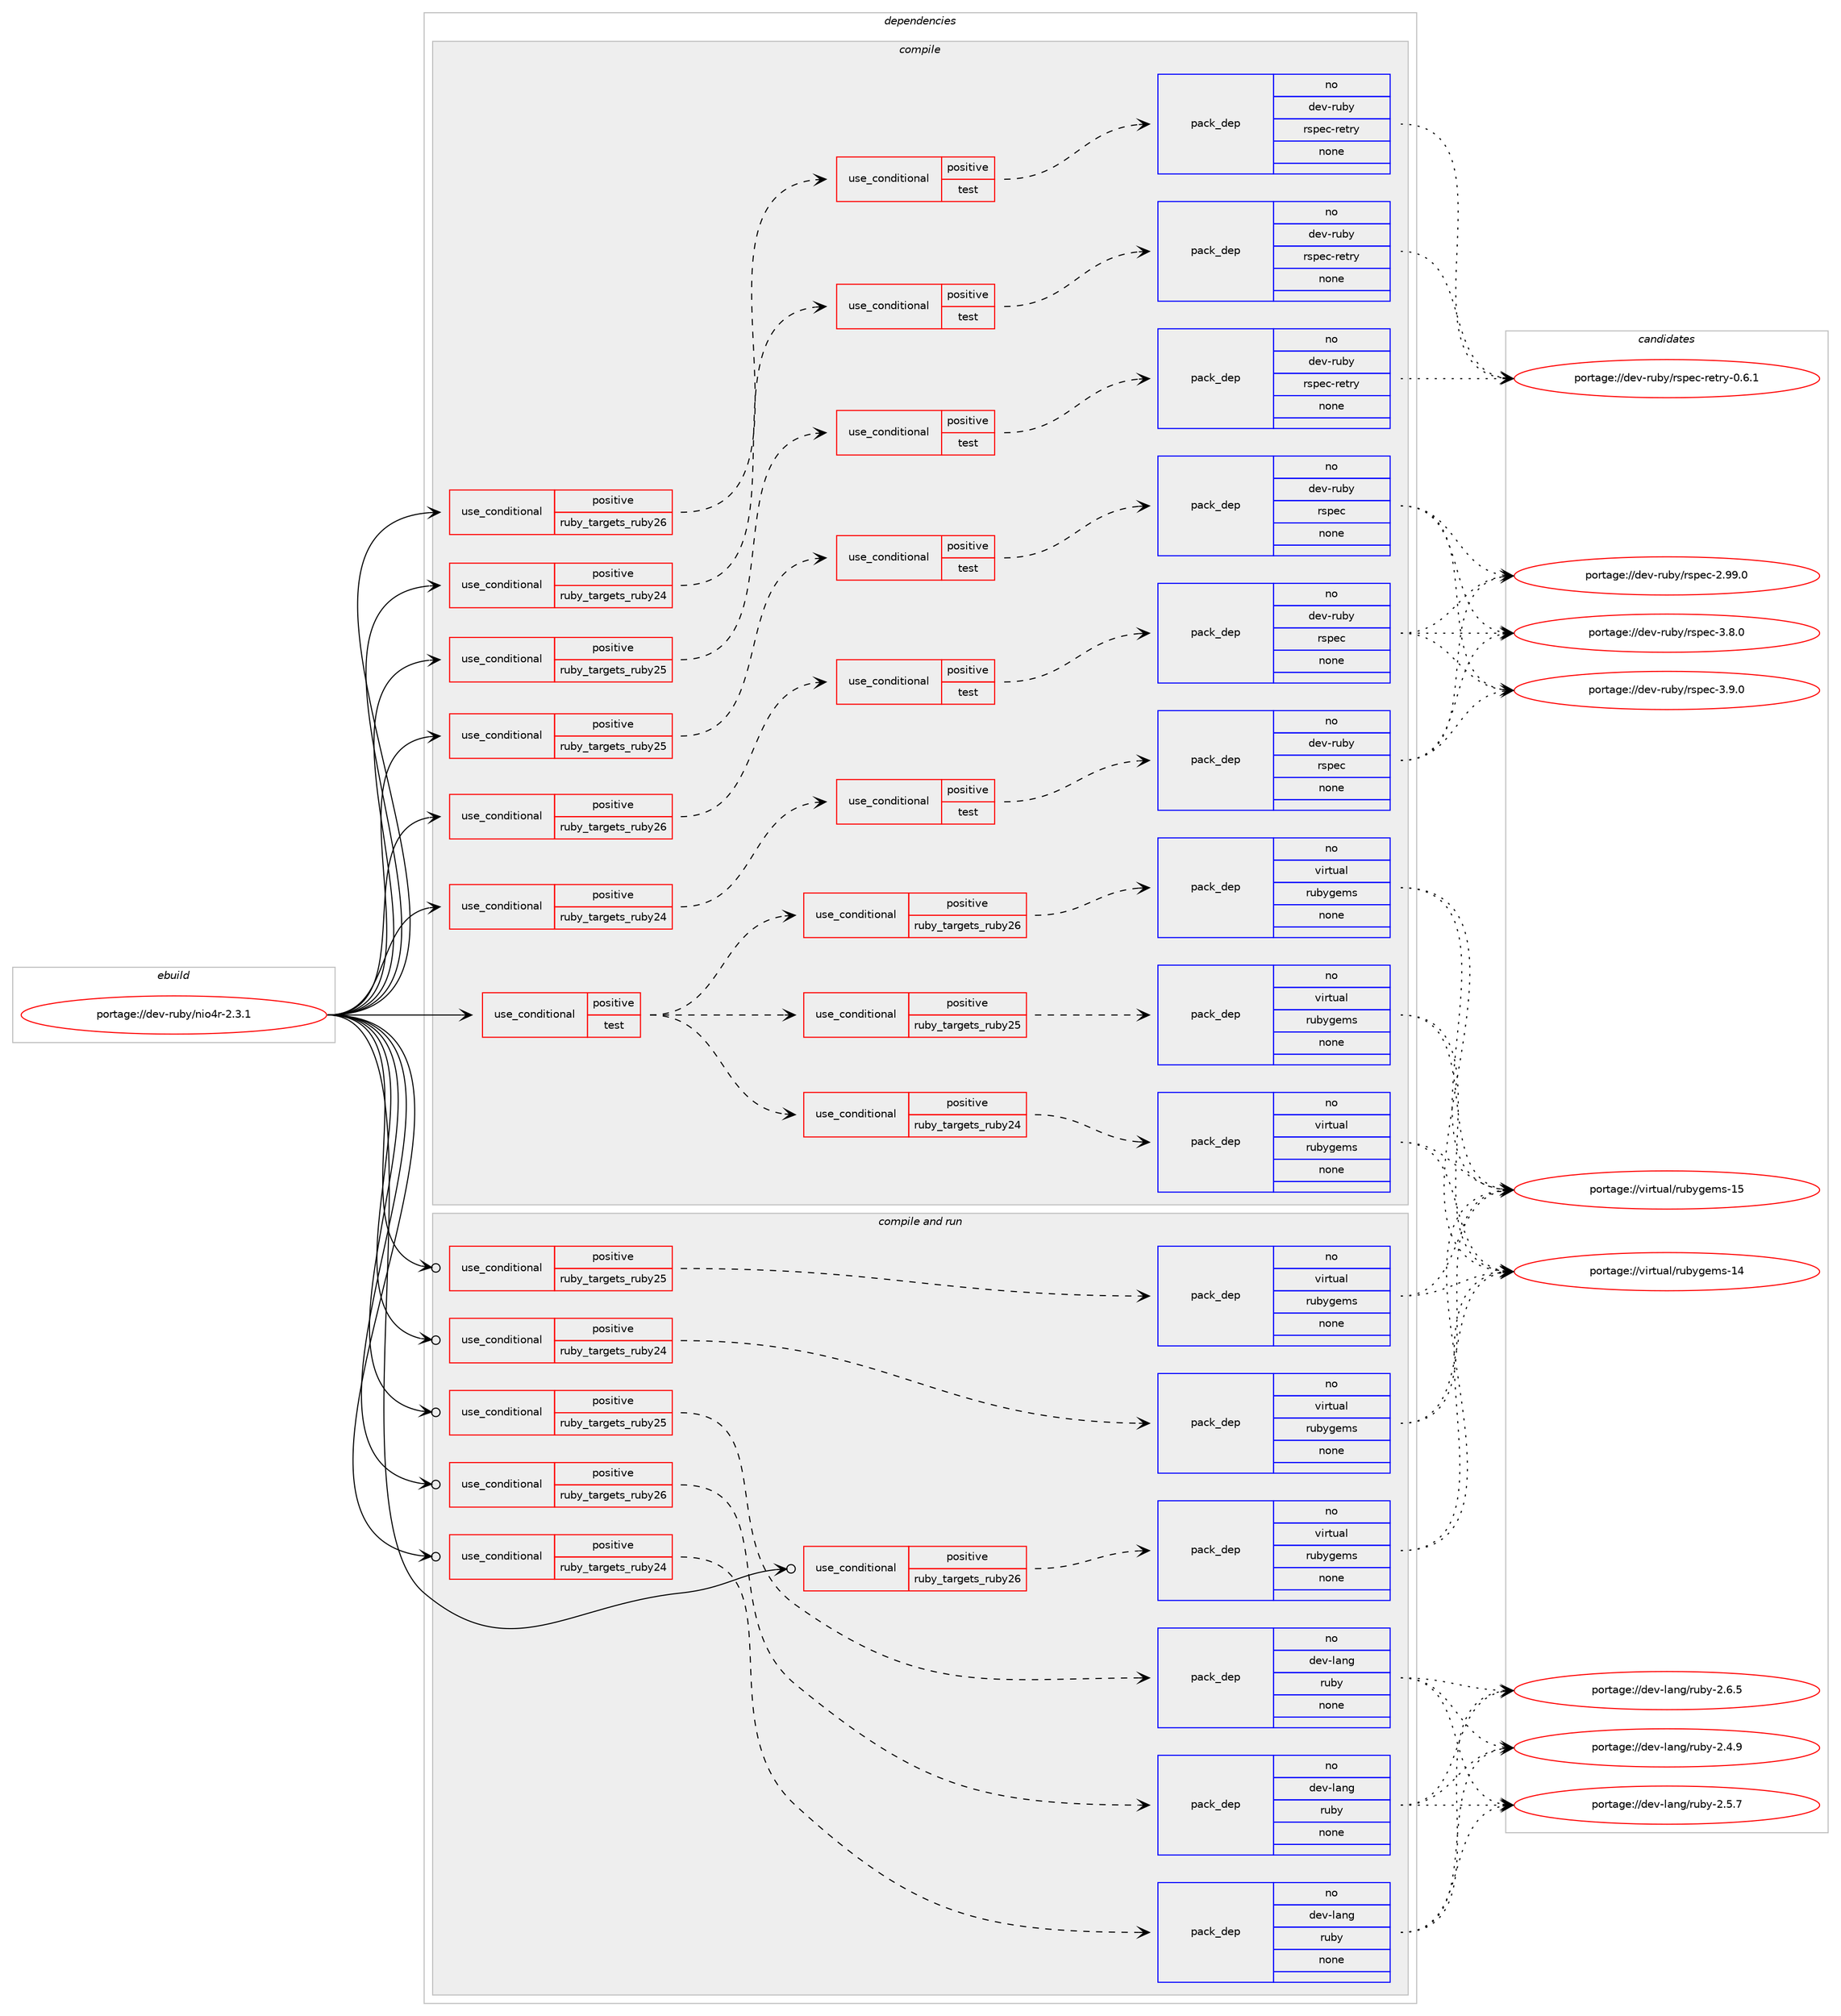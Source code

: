 digraph prolog {

# *************
# Graph options
# *************

newrank=true;
concentrate=true;
compound=true;
graph [rankdir=LR,fontname=Helvetica,fontsize=10,ranksep=1.5];#, ranksep=2.5, nodesep=0.2];
edge  [arrowhead=vee];
node  [fontname=Helvetica,fontsize=10];

# **********
# The ebuild
# **********

subgraph cluster_leftcol {
color=gray;
rank=same;
label=<<i>ebuild</i>>;
id [label="portage://dev-ruby/nio4r-2.3.1", color=red, width=4, href="../dev-ruby/nio4r-2.3.1.svg"];
}

# ****************
# The dependencies
# ****************

subgraph cluster_midcol {
color=gray;
label=<<i>dependencies</i>>;
subgraph cluster_compile {
fillcolor="#eeeeee";
style=filled;
label=<<i>compile</i>>;
subgraph cond57782 {
dependency231692 [label=<<TABLE BORDER="0" CELLBORDER="1" CELLSPACING="0" CELLPADDING="4"><TR><TD ROWSPAN="3" CELLPADDING="10">use_conditional</TD></TR><TR><TD>positive</TD></TR><TR><TD>ruby_targets_ruby24</TD></TR></TABLE>>, shape=none, color=red];
subgraph cond57783 {
dependency231693 [label=<<TABLE BORDER="0" CELLBORDER="1" CELLSPACING="0" CELLPADDING="4"><TR><TD ROWSPAN="3" CELLPADDING="10">use_conditional</TD></TR><TR><TD>positive</TD></TR><TR><TD>test</TD></TR></TABLE>>, shape=none, color=red];
subgraph pack170374 {
dependency231694 [label=<<TABLE BORDER="0" CELLBORDER="1" CELLSPACING="0" CELLPADDING="4" WIDTH="220"><TR><TD ROWSPAN="6" CELLPADDING="30">pack_dep</TD></TR><TR><TD WIDTH="110">no</TD></TR><TR><TD>dev-ruby</TD></TR><TR><TD>rspec</TD></TR><TR><TD>none</TD></TR><TR><TD></TD></TR></TABLE>>, shape=none, color=blue];
}
dependency231693:e -> dependency231694:w [weight=20,style="dashed",arrowhead="vee"];
}
dependency231692:e -> dependency231693:w [weight=20,style="dashed",arrowhead="vee"];
}
id:e -> dependency231692:w [weight=20,style="solid",arrowhead="vee"];
subgraph cond57784 {
dependency231695 [label=<<TABLE BORDER="0" CELLBORDER="1" CELLSPACING="0" CELLPADDING="4"><TR><TD ROWSPAN="3" CELLPADDING="10">use_conditional</TD></TR><TR><TD>positive</TD></TR><TR><TD>ruby_targets_ruby24</TD></TR></TABLE>>, shape=none, color=red];
subgraph cond57785 {
dependency231696 [label=<<TABLE BORDER="0" CELLBORDER="1" CELLSPACING="0" CELLPADDING="4"><TR><TD ROWSPAN="3" CELLPADDING="10">use_conditional</TD></TR><TR><TD>positive</TD></TR><TR><TD>test</TD></TR></TABLE>>, shape=none, color=red];
subgraph pack170375 {
dependency231697 [label=<<TABLE BORDER="0" CELLBORDER="1" CELLSPACING="0" CELLPADDING="4" WIDTH="220"><TR><TD ROWSPAN="6" CELLPADDING="30">pack_dep</TD></TR><TR><TD WIDTH="110">no</TD></TR><TR><TD>dev-ruby</TD></TR><TR><TD>rspec-retry</TD></TR><TR><TD>none</TD></TR><TR><TD></TD></TR></TABLE>>, shape=none, color=blue];
}
dependency231696:e -> dependency231697:w [weight=20,style="dashed",arrowhead="vee"];
}
dependency231695:e -> dependency231696:w [weight=20,style="dashed",arrowhead="vee"];
}
id:e -> dependency231695:w [weight=20,style="solid",arrowhead="vee"];
subgraph cond57786 {
dependency231698 [label=<<TABLE BORDER="0" CELLBORDER="1" CELLSPACING="0" CELLPADDING="4"><TR><TD ROWSPAN="3" CELLPADDING="10">use_conditional</TD></TR><TR><TD>positive</TD></TR><TR><TD>ruby_targets_ruby25</TD></TR></TABLE>>, shape=none, color=red];
subgraph cond57787 {
dependency231699 [label=<<TABLE BORDER="0" CELLBORDER="1" CELLSPACING="0" CELLPADDING="4"><TR><TD ROWSPAN="3" CELLPADDING="10">use_conditional</TD></TR><TR><TD>positive</TD></TR><TR><TD>test</TD></TR></TABLE>>, shape=none, color=red];
subgraph pack170376 {
dependency231700 [label=<<TABLE BORDER="0" CELLBORDER="1" CELLSPACING="0" CELLPADDING="4" WIDTH="220"><TR><TD ROWSPAN="6" CELLPADDING="30">pack_dep</TD></TR><TR><TD WIDTH="110">no</TD></TR><TR><TD>dev-ruby</TD></TR><TR><TD>rspec</TD></TR><TR><TD>none</TD></TR><TR><TD></TD></TR></TABLE>>, shape=none, color=blue];
}
dependency231699:e -> dependency231700:w [weight=20,style="dashed",arrowhead="vee"];
}
dependency231698:e -> dependency231699:w [weight=20,style="dashed",arrowhead="vee"];
}
id:e -> dependency231698:w [weight=20,style="solid",arrowhead="vee"];
subgraph cond57788 {
dependency231701 [label=<<TABLE BORDER="0" CELLBORDER="1" CELLSPACING="0" CELLPADDING="4"><TR><TD ROWSPAN="3" CELLPADDING="10">use_conditional</TD></TR><TR><TD>positive</TD></TR><TR><TD>ruby_targets_ruby25</TD></TR></TABLE>>, shape=none, color=red];
subgraph cond57789 {
dependency231702 [label=<<TABLE BORDER="0" CELLBORDER="1" CELLSPACING="0" CELLPADDING="4"><TR><TD ROWSPAN="3" CELLPADDING="10">use_conditional</TD></TR><TR><TD>positive</TD></TR><TR><TD>test</TD></TR></TABLE>>, shape=none, color=red];
subgraph pack170377 {
dependency231703 [label=<<TABLE BORDER="0" CELLBORDER="1" CELLSPACING="0" CELLPADDING="4" WIDTH="220"><TR><TD ROWSPAN="6" CELLPADDING="30">pack_dep</TD></TR><TR><TD WIDTH="110">no</TD></TR><TR><TD>dev-ruby</TD></TR><TR><TD>rspec-retry</TD></TR><TR><TD>none</TD></TR><TR><TD></TD></TR></TABLE>>, shape=none, color=blue];
}
dependency231702:e -> dependency231703:w [weight=20,style="dashed",arrowhead="vee"];
}
dependency231701:e -> dependency231702:w [weight=20,style="dashed",arrowhead="vee"];
}
id:e -> dependency231701:w [weight=20,style="solid",arrowhead="vee"];
subgraph cond57790 {
dependency231704 [label=<<TABLE BORDER="0" CELLBORDER="1" CELLSPACING="0" CELLPADDING="4"><TR><TD ROWSPAN="3" CELLPADDING="10">use_conditional</TD></TR><TR><TD>positive</TD></TR><TR><TD>ruby_targets_ruby26</TD></TR></TABLE>>, shape=none, color=red];
subgraph cond57791 {
dependency231705 [label=<<TABLE BORDER="0" CELLBORDER="1" CELLSPACING="0" CELLPADDING="4"><TR><TD ROWSPAN="3" CELLPADDING="10">use_conditional</TD></TR><TR><TD>positive</TD></TR><TR><TD>test</TD></TR></TABLE>>, shape=none, color=red];
subgraph pack170378 {
dependency231706 [label=<<TABLE BORDER="0" CELLBORDER="1" CELLSPACING="0" CELLPADDING="4" WIDTH="220"><TR><TD ROWSPAN="6" CELLPADDING="30">pack_dep</TD></TR><TR><TD WIDTH="110">no</TD></TR><TR><TD>dev-ruby</TD></TR><TR><TD>rspec</TD></TR><TR><TD>none</TD></TR><TR><TD></TD></TR></TABLE>>, shape=none, color=blue];
}
dependency231705:e -> dependency231706:w [weight=20,style="dashed",arrowhead="vee"];
}
dependency231704:e -> dependency231705:w [weight=20,style="dashed",arrowhead="vee"];
}
id:e -> dependency231704:w [weight=20,style="solid",arrowhead="vee"];
subgraph cond57792 {
dependency231707 [label=<<TABLE BORDER="0" CELLBORDER="1" CELLSPACING="0" CELLPADDING="4"><TR><TD ROWSPAN="3" CELLPADDING="10">use_conditional</TD></TR><TR><TD>positive</TD></TR><TR><TD>ruby_targets_ruby26</TD></TR></TABLE>>, shape=none, color=red];
subgraph cond57793 {
dependency231708 [label=<<TABLE BORDER="0" CELLBORDER="1" CELLSPACING="0" CELLPADDING="4"><TR><TD ROWSPAN="3" CELLPADDING="10">use_conditional</TD></TR><TR><TD>positive</TD></TR><TR><TD>test</TD></TR></TABLE>>, shape=none, color=red];
subgraph pack170379 {
dependency231709 [label=<<TABLE BORDER="0" CELLBORDER="1" CELLSPACING="0" CELLPADDING="4" WIDTH="220"><TR><TD ROWSPAN="6" CELLPADDING="30">pack_dep</TD></TR><TR><TD WIDTH="110">no</TD></TR><TR><TD>dev-ruby</TD></TR><TR><TD>rspec-retry</TD></TR><TR><TD>none</TD></TR><TR><TD></TD></TR></TABLE>>, shape=none, color=blue];
}
dependency231708:e -> dependency231709:w [weight=20,style="dashed",arrowhead="vee"];
}
dependency231707:e -> dependency231708:w [weight=20,style="dashed",arrowhead="vee"];
}
id:e -> dependency231707:w [weight=20,style="solid",arrowhead="vee"];
subgraph cond57794 {
dependency231710 [label=<<TABLE BORDER="0" CELLBORDER="1" CELLSPACING="0" CELLPADDING="4"><TR><TD ROWSPAN="3" CELLPADDING="10">use_conditional</TD></TR><TR><TD>positive</TD></TR><TR><TD>test</TD></TR></TABLE>>, shape=none, color=red];
subgraph cond57795 {
dependency231711 [label=<<TABLE BORDER="0" CELLBORDER="1" CELLSPACING="0" CELLPADDING="4"><TR><TD ROWSPAN="3" CELLPADDING="10">use_conditional</TD></TR><TR><TD>positive</TD></TR><TR><TD>ruby_targets_ruby24</TD></TR></TABLE>>, shape=none, color=red];
subgraph pack170380 {
dependency231712 [label=<<TABLE BORDER="0" CELLBORDER="1" CELLSPACING="0" CELLPADDING="4" WIDTH="220"><TR><TD ROWSPAN="6" CELLPADDING="30">pack_dep</TD></TR><TR><TD WIDTH="110">no</TD></TR><TR><TD>virtual</TD></TR><TR><TD>rubygems</TD></TR><TR><TD>none</TD></TR><TR><TD></TD></TR></TABLE>>, shape=none, color=blue];
}
dependency231711:e -> dependency231712:w [weight=20,style="dashed",arrowhead="vee"];
}
dependency231710:e -> dependency231711:w [weight=20,style="dashed",arrowhead="vee"];
subgraph cond57796 {
dependency231713 [label=<<TABLE BORDER="0" CELLBORDER="1" CELLSPACING="0" CELLPADDING="4"><TR><TD ROWSPAN="3" CELLPADDING="10">use_conditional</TD></TR><TR><TD>positive</TD></TR><TR><TD>ruby_targets_ruby25</TD></TR></TABLE>>, shape=none, color=red];
subgraph pack170381 {
dependency231714 [label=<<TABLE BORDER="0" CELLBORDER="1" CELLSPACING="0" CELLPADDING="4" WIDTH="220"><TR><TD ROWSPAN="6" CELLPADDING="30">pack_dep</TD></TR><TR><TD WIDTH="110">no</TD></TR><TR><TD>virtual</TD></TR><TR><TD>rubygems</TD></TR><TR><TD>none</TD></TR><TR><TD></TD></TR></TABLE>>, shape=none, color=blue];
}
dependency231713:e -> dependency231714:w [weight=20,style="dashed",arrowhead="vee"];
}
dependency231710:e -> dependency231713:w [weight=20,style="dashed",arrowhead="vee"];
subgraph cond57797 {
dependency231715 [label=<<TABLE BORDER="0" CELLBORDER="1" CELLSPACING="0" CELLPADDING="4"><TR><TD ROWSPAN="3" CELLPADDING="10">use_conditional</TD></TR><TR><TD>positive</TD></TR><TR><TD>ruby_targets_ruby26</TD></TR></TABLE>>, shape=none, color=red];
subgraph pack170382 {
dependency231716 [label=<<TABLE BORDER="0" CELLBORDER="1" CELLSPACING="0" CELLPADDING="4" WIDTH="220"><TR><TD ROWSPAN="6" CELLPADDING="30">pack_dep</TD></TR><TR><TD WIDTH="110">no</TD></TR><TR><TD>virtual</TD></TR><TR><TD>rubygems</TD></TR><TR><TD>none</TD></TR><TR><TD></TD></TR></TABLE>>, shape=none, color=blue];
}
dependency231715:e -> dependency231716:w [weight=20,style="dashed",arrowhead="vee"];
}
dependency231710:e -> dependency231715:w [weight=20,style="dashed",arrowhead="vee"];
}
id:e -> dependency231710:w [weight=20,style="solid",arrowhead="vee"];
}
subgraph cluster_compileandrun {
fillcolor="#eeeeee";
style=filled;
label=<<i>compile and run</i>>;
subgraph cond57798 {
dependency231717 [label=<<TABLE BORDER="0" CELLBORDER="1" CELLSPACING="0" CELLPADDING="4"><TR><TD ROWSPAN="3" CELLPADDING="10">use_conditional</TD></TR><TR><TD>positive</TD></TR><TR><TD>ruby_targets_ruby24</TD></TR></TABLE>>, shape=none, color=red];
subgraph pack170383 {
dependency231718 [label=<<TABLE BORDER="0" CELLBORDER="1" CELLSPACING="0" CELLPADDING="4" WIDTH="220"><TR><TD ROWSPAN="6" CELLPADDING="30">pack_dep</TD></TR><TR><TD WIDTH="110">no</TD></TR><TR><TD>dev-lang</TD></TR><TR><TD>ruby</TD></TR><TR><TD>none</TD></TR><TR><TD></TD></TR></TABLE>>, shape=none, color=blue];
}
dependency231717:e -> dependency231718:w [weight=20,style="dashed",arrowhead="vee"];
}
id:e -> dependency231717:w [weight=20,style="solid",arrowhead="odotvee"];
subgraph cond57799 {
dependency231719 [label=<<TABLE BORDER="0" CELLBORDER="1" CELLSPACING="0" CELLPADDING="4"><TR><TD ROWSPAN="3" CELLPADDING="10">use_conditional</TD></TR><TR><TD>positive</TD></TR><TR><TD>ruby_targets_ruby24</TD></TR></TABLE>>, shape=none, color=red];
subgraph pack170384 {
dependency231720 [label=<<TABLE BORDER="0" CELLBORDER="1" CELLSPACING="0" CELLPADDING="4" WIDTH="220"><TR><TD ROWSPAN="6" CELLPADDING="30">pack_dep</TD></TR><TR><TD WIDTH="110">no</TD></TR><TR><TD>virtual</TD></TR><TR><TD>rubygems</TD></TR><TR><TD>none</TD></TR><TR><TD></TD></TR></TABLE>>, shape=none, color=blue];
}
dependency231719:e -> dependency231720:w [weight=20,style="dashed",arrowhead="vee"];
}
id:e -> dependency231719:w [weight=20,style="solid",arrowhead="odotvee"];
subgraph cond57800 {
dependency231721 [label=<<TABLE BORDER="0" CELLBORDER="1" CELLSPACING="0" CELLPADDING="4"><TR><TD ROWSPAN="3" CELLPADDING="10">use_conditional</TD></TR><TR><TD>positive</TD></TR><TR><TD>ruby_targets_ruby25</TD></TR></TABLE>>, shape=none, color=red];
subgraph pack170385 {
dependency231722 [label=<<TABLE BORDER="0" CELLBORDER="1" CELLSPACING="0" CELLPADDING="4" WIDTH="220"><TR><TD ROWSPAN="6" CELLPADDING="30">pack_dep</TD></TR><TR><TD WIDTH="110">no</TD></TR><TR><TD>dev-lang</TD></TR><TR><TD>ruby</TD></TR><TR><TD>none</TD></TR><TR><TD></TD></TR></TABLE>>, shape=none, color=blue];
}
dependency231721:e -> dependency231722:w [weight=20,style="dashed",arrowhead="vee"];
}
id:e -> dependency231721:w [weight=20,style="solid",arrowhead="odotvee"];
subgraph cond57801 {
dependency231723 [label=<<TABLE BORDER="0" CELLBORDER="1" CELLSPACING="0" CELLPADDING="4"><TR><TD ROWSPAN="3" CELLPADDING="10">use_conditional</TD></TR><TR><TD>positive</TD></TR><TR><TD>ruby_targets_ruby25</TD></TR></TABLE>>, shape=none, color=red];
subgraph pack170386 {
dependency231724 [label=<<TABLE BORDER="0" CELLBORDER="1" CELLSPACING="0" CELLPADDING="4" WIDTH="220"><TR><TD ROWSPAN="6" CELLPADDING="30">pack_dep</TD></TR><TR><TD WIDTH="110">no</TD></TR><TR><TD>virtual</TD></TR><TR><TD>rubygems</TD></TR><TR><TD>none</TD></TR><TR><TD></TD></TR></TABLE>>, shape=none, color=blue];
}
dependency231723:e -> dependency231724:w [weight=20,style="dashed",arrowhead="vee"];
}
id:e -> dependency231723:w [weight=20,style="solid",arrowhead="odotvee"];
subgraph cond57802 {
dependency231725 [label=<<TABLE BORDER="0" CELLBORDER="1" CELLSPACING="0" CELLPADDING="4"><TR><TD ROWSPAN="3" CELLPADDING="10">use_conditional</TD></TR><TR><TD>positive</TD></TR><TR><TD>ruby_targets_ruby26</TD></TR></TABLE>>, shape=none, color=red];
subgraph pack170387 {
dependency231726 [label=<<TABLE BORDER="0" CELLBORDER="1" CELLSPACING="0" CELLPADDING="4" WIDTH="220"><TR><TD ROWSPAN="6" CELLPADDING="30">pack_dep</TD></TR><TR><TD WIDTH="110">no</TD></TR><TR><TD>dev-lang</TD></TR><TR><TD>ruby</TD></TR><TR><TD>none</TD></TR><TR><TD></TD></TR></TABLE>>, shape=none, color=blue];
}
dependency231725:e -> dependency231726:w [weight=20,style="dashed",arrowhead="vee"];
}
id:e -> dependency231725:w [weight=20,style="solid",arrowhead="odotvee"];
subgraph cond57803 {
dependency231727 [label=<<TABLE BORDER="0" CELLBORDER="1" CELLSPACING="0" CELLPADDING="4"><TR><TD ROWSPAN="3" CELLPADDING="10">use_conditional</TD></TR><TR><TD>positive</TD></TR><TR><TD>ruby_targets_ruby26</TD></TR></TABLE>>, shape=none, color=red];
subgraph pack170388 {
dependency231728 [label=<<TABLE BORDER="0" CELLBORDER="1" CELLSPACING="0" CELLPADDING="4" WIDTH="220"><TR><TD ROWSPAN="6" CELLPADDING="30">pack_dep</TD></TR><TR><TD WIDTH="110">no</TD></TR><TR><TD>virtual</TD></TR><TR><TD>rubygems</TD></TR><TR><TD>none</TD></TR><TR><TD></TD></TR></TABLE>>, shape=none, color=blue];
}
dependency231727:e -> dependency231728:w [weight=20,style="dashed",arrowhead="vee"];
}
id:e -> dependency231727:w [weight=20,style="solid",arrowhead="odotvee"];
}
subgraph cluster_run {
fillcolor="#eeeeee";
style=filled;
label=<<i>run</i>>;
}
}

# **************
# The candidates
# **************

subgraph cluster_choices {
rank=same;
color=gray;
label=<<i>candidates</i>>;

subgraph choice170374 {
color=black;
nodesep=1;
choiceportage1001011184511411798121471141151121019945504657574648 [label="portage://dev-ruby/rspec-2.99.0", color=red, width=4,href="../dev-ruby/rspec-2.99.0.svg"];
choiceportage10010111845114117981214711411511210199455146564648 [label="portage://dev-ruby/rspec-3.8.0", color=red, width=4,href="../dev-ruby/rspec-3.8.0.svg"];
choiceportage10010111845114117981214711411511210199455146574648 [label="portage://dev-ruby/rspec-3.9.0", color=red, width=4,href="../dev-ruby/rspec-3.9.0.svg"];
dependency231694:e -> choiceportage1001011184511411798121471141151121019945504657574648:w [style=dotted,weight="100"];
dependency231694:e -> choiceportage10010111845114117981214711411511210199455146564648:w [style=dotted,weight="100"];
dependency231694:e -> choiceportage10010111845114117981214711411511210199455146574648:w [style=dotted,weight="100"];
}
subgraph choice170375 {
color=black;
nodesep=1;
choiceportage1001011184511411798121471141151121019945114101116114121454846544649 [label="portage://dev-ruby/rspec-retry-0.6.1", color=red, width=4,href="../dev-ruby/rspec-retry-0.6.1.svg"];
dependency231697:e -> choiceportage1001011184511411798121471141151121019945114101116114121454846544649:w [style=dotted,weight="100"];
}
subgraph choice170376 {
color=black;
nodesep=1;
choiceportage1001011184511411798121471141151121019945504657574648 [label="portage://dev-ruby/rspec-2.99.0", color=red, width=4,href="../dev-ruby/rspec-2.99.0.svg"];
choiceportage10010111845114117981214711411511210199455146564648 [label="portage://dev-ruby/rspec-3.8.0", color=red, width=4,href="../dev-ruby/rspec-3.8.0.svg"];
choiceportage10010111845114117981214711411511210199455146574648 [label="portage://dev-ruby/rspec-3.9.0", color=red, width=4,href="../dev-ruby/rspec-3.9.0.svg"];
dependency231700:e -> choiceportage1001011184511411798121471141151121019945504657574648:w [style=dotted,weight="100"];
dependency231700:e -> choiceportage10010111845114117981214711411511210199455146564648:w [style=dotted,weight="100"];
dependency231700:e -> choiceportage10010111845114117981214711411511210199455146574648:w [style=dotted,weight="100"];
}
subgraph choice170377 {
color=black;
nodesep=1;
choiceportage1001011184511411798121471141151121019945114101116114121454846544649 [label="portage://dev-ruby/rspec-retry-0.6.1", color=red, width=4,href="../dev-ruby/rspec-retry-0.6.1.svg"];
dependency231703:e -> choiceportage1001011184511411798121471141151121019945114101116114121454846544649:w [style=dotted,weight="100"];
}
subgraph choice170378 {
color=black;
nodesep=1;
choiceportage1001011184511411798121471141151121019945504657574648 [label="portage://dev-ruby/rspec-2.99.0", color=red, width=4,href="../dev-ruby/rspec-2.99.0.svg"];
choiceportage10010111845114117981214711411511210199455146564648 [label="portage://dev-ruby/rspec-3.8.0", color=red, width=4,href="../dev-ruby/rspec-3.8.0.svg"];
choiceportage10010111845114117981214711411511210199455146574648 [label="portage://dev-ruby/rspec-3.9.0", color=red, width=4,href="../dev-ruby/rspec-3.9.0.svg"];
dependency231706:e -> choiceportage1001011184511411798121471141151121019945504657574648:w [style=dotted,weight="100"];
dependency231706:e -> choiceportage10010111845114117981214711411511210199455146564648:w [style=dotted,weight="100"];
dependency231706:e -> choiceportage10010111845114117981214711411511210199455146574648:w [style=dotted,weight="100"];
}
subgraph choice170379 {
color=black;
nodesep=1;
choiceportage1001011184511411798121471141151121019945114101116114121454846544649 [label="portage://dev-ruby/rspec-retry-0.6.1", color=red, width=4,href="../dev-ruby/rspec-retry-0.6.1.svg"];
dependency231709:e -> choiceportage1001011184511411798121471141151121019945114101116114121454846544649:w [style=dotted,weight="100"];
}
subgraph choice170380 {
color=black;
nodesep=1;
choiceportage118105114116117971084711411798121103101109115454952 [label="portage://virtual/rubygems-14", color=red, width=4,href="../virtual/rubygems-14.svg"];
choiceportage118105114116117971084711411798121103101109115454953 [label="portage://virtual/rubygems-15", color=red, width=4,href="../virtual/rubygems-15.svg"];
dependency231712:e -> choiceportage118105114116117971084711411798121103101109115454952:w [style=dotted,weight="100"];
dependency231712:e -> choiceportage118105114116117971084711411798121103101109115454953:w [style=dotted,weight="100"];
}
subgraph choice170381 {
color=black;
nodesep=1;
choiceportage118105114116117971084711411798121103101109115454952 [label="portage://virtual/rubygems-14", color=red, width=4,href="../virtual/rubygems-14.svg"];
choiceportage118105114116117971084711411798121103101109115454953 [label="portage://virtual/rubygems-15", color=red, width=4,href="../virtual/rubygems-15.svg"];
dependency231714:e -> choiceportage118105114116117971084711411798121103101109115454952:w [style=dotted,weight="100"];
dependency231714:e -> choiceportage118105114116117971084711411798121103101109115454953:w [style=dotted,weight="100"];
}
subgraph choice170382 {
color=black;
nodesep=1;
choiceportage118105114116117971084711411798121103101109115454952 [label="portage://virtual/rubygems-14", color=red, width=4,href="../virtual/rubygems-14.svg"];
choiceportage118105114116117971084711411798121103101109115454953 [label="portage://virtual/rubygems-15", color=red, width=4,href="../virtual/rubygems-15.svg"];
dependency231716:e -> choiceportage118105114116117971084711411798121103101109115454952:w [style=dotted,weight="100"];
dependency231716:e -> choiceportage118105114116117971084711411798121103101109115454953:w [style=dotted,weight="100"];
}
subgraph choice170383 {
color=black;
nodesep=1;
choiceportage10010111845108971101034711411798121455046524657 [label="portage://dev-lang/ruby-2.4.9", color=red, width=4,href="../dev-lang/ruby-2.4.9.svg"];
choiceportage10010111845108971101034711411798121455046534655 [label="portage://dev-lang/ruby-2.5.7", color=red, width=4,href="../dev-lang/ruby-2.5.7.svg"];
choiceportage10010111845108971101034711411798121455046544653 [label="portage://dev-lang/ruby-2.6.5", color=red, width=4,href="../dev-lang/ruby-2.6.5.svg"];
dependency231718:e -> choiceportage10010111845108971101034711411798121455046524657:w [style=dotted,weight="100"];
dependency231718:e -> choiceportage10010111845108971101034711411798121455046534655:w [style=dotted,weight="100"];
dependency231718:e -> choiceportage10010111845108971101034711411798121455046544653:w [style=dotted,weight="100"];
}
subgraph choice170384 {
color=black;
nodesep=1;
choiceportage118105114116117971084711411798121103101109115454952 [label="portage://virtual/rubygems-14", color=red, width=4,href="../virtual/rubygems-14.svg"];
choiceportage118105114116117971084711411798121103101109115454953 [label="portage://virtual/rubygems-15", color=red, width=4,href="../virtual/rubygems-15.svg"];
dependency231720:e -> choiceportage118105114116117971084711411798121103101109115454952:w [style=dotted,weight="100"];
dependency231720:e -> choiceportage118105114116117971084711411798121103101109115454953:w [style=dotted,weight="100"];
}
subgraph choice170385 {
color=black;
nodesep=1;
choiceportage10010111845108971101034711411798121455046524657 [label="portage://dev-lang/ruby-2.4.9", color=red, width=4,href="../dev-lang/ruby-2.4.9.svg"];
choiceportage10010111845108971101034711411798121455046534655 [label="portage://dev-lang/ruby-2.5.7", color=red, width=4,href="../dev-lang/ruby-2.5.7.svg"];
choiceportage10010111845108971101034711411798121455046544653 [label="portage://dev-lang/ruby-2.6.5", color=red, width=4,href="../dev-lang/ruby-2.6.5.svg"];
dependency231722:e -> choiceportage10010111845108971101034711411798121455046524657:w [style=dotted,weight="100"];
dependency231722:e -> choiceportage10010111845108971101034711411798121455046534655:w [style=dotted,weight="100"];
dependency231722:e -> choiceportage10010111845108971101034711411798121455046544653:w [style=dotted,weight="100"];
}
subgraph choice170386 {
color=black;
nodesep=1;
choiceportage118105114116117971084711411798121103101109115454952 [label="portage://virtual/rubygems-14", color=red, width=4,href="../virtual/rubygems-14.svg"];
choiceportage118105114116117971084711411798121103101109115454953 [label="portage://virtual/rubygems-15", color=red, width=4,href="../virtual/rubygems-15.svg"];
dependency231724:e -> choiceportage118105114116117971084711411798121103101109115454952:w [style=dotted,weight="100"];
dependency231724:e -> choiceportage118105114116117971084711411798121103101109115454953:w [style=dotted,weight="100"];
}
subgraph choice170387 {
color=black;
nodesep=1;
choiceportage10010111845108971101034711411798121455046524657 [label="portage://dev-lang/ruby-2.4.9", color=red, width=4,href="../dev-lang/ruby-2.4.9.svg"];
choiceportage10010111845108971101034711411798121455046534655 [label="portage://dev-lang/ruby-2.5.7", color=red, width=4,href="../dev-lang/ruby-2.5.7.svg"];
choiceportage10010111845108971101034711411798121455046544653 [label="portage://dev-lang/ruby-2.6.5", color=red, width=4,href="../dev-lang/ruby-2.6.5.svg"];
dependency231726:e -> choiceportage10010111845108971101034711411798121455046524657:w [style=dotted,weight="100"];
dependency231726:e -> choiceportage10010111845108971101034711411798121455046534655:w [style=dotted,weight="100"];
dependency231726:e -> choiceportage10010111845108971101034711411798121455046544653:w [style=dotted,weight="100"];
}
subgraph choice170388 {
color=black;
nodesep=1;
choiceportage118105114116117971084711411798121103101109115454952 [label="portage://virtual/rubygems-14", color=red, width=4,href="../virtual/rubygems-14.svg"];
choiceportage118105114116117971084711411798121103101109115454953 [label="portage://virtual/rubygems-15", color=red, width=4,href="../virtual/rubygems-15.svg"];
dependency231728:e -> choiceportage118105114116117971084711411798121103101109115454952:w [style=dotted,weight="100"];
dependency231728:e -> choiceportage118105114116117971084711411798121103101109115454953:w [style=dotted,weight="100"];
}
}

}
